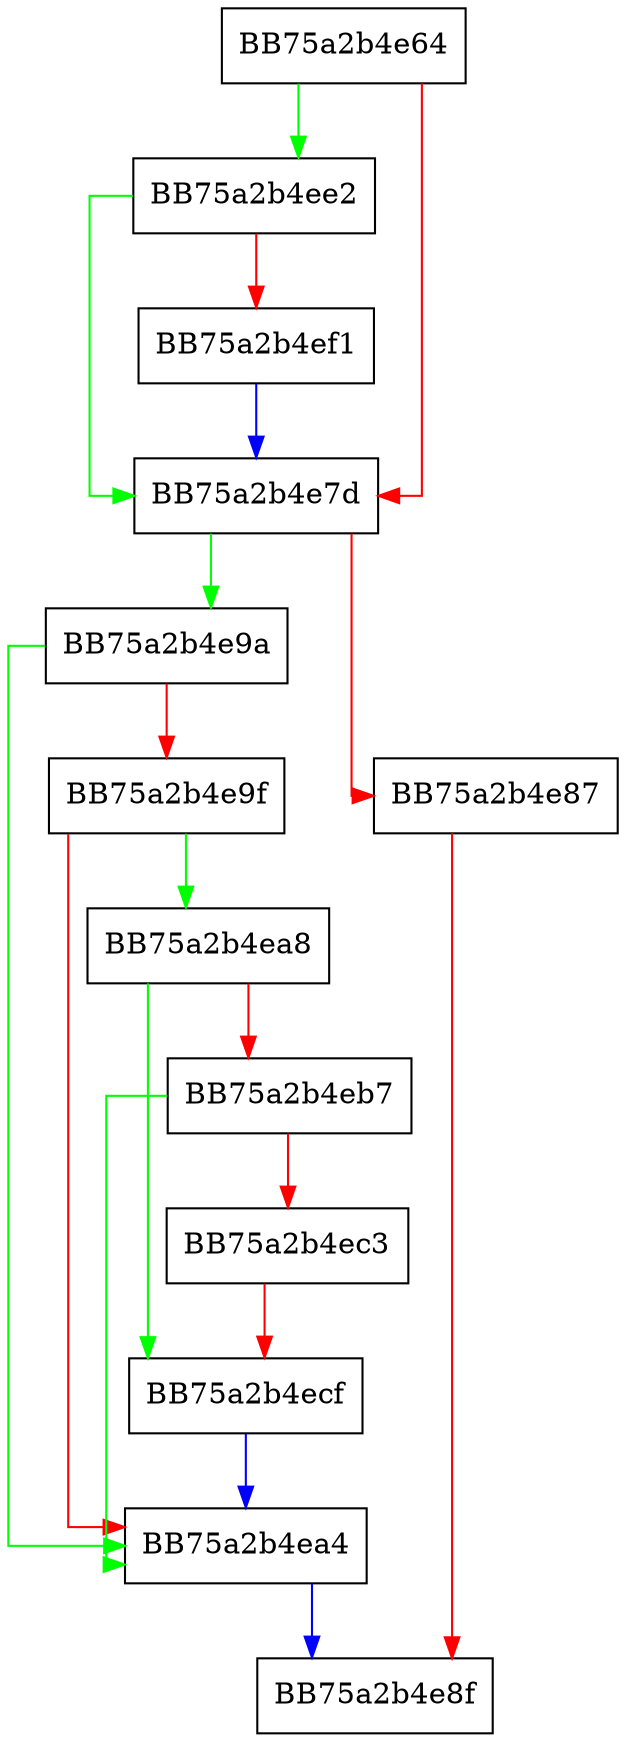 digraph ecParseChar {
  node [shape="box"];
  graph [splines=ortho];
  BB75a2b4e64 -> BB75a2b4ee2 [color="green"];
  BB75a2b4e64 -> BB75a2b4e7d [color="red"];
  BB75a2b4e7d -> BB75a2b4e9a [color="green"];
  BB75a2b4e7d -> BB75a2b4e87 [color="red"];
  BB75a2b4e87 -> BB75a2b4e8f [color="red"];
  BB75a2b4e9a -> BB75a2b4ea4 [color="green"];
  BB75a2b4e9a -> BB75a2b4e9f [color="red"];
  BB75a2b4e9f -> BB75a2b4ea8 [color="green"];
  BB75a2b4e9f -> BB75a2b4ea4 [color="red"];
  BB75a2b4ea4 -> BB75a2b4e8f [color="blue"];
  BB75a2b4ea8 -> BB75a2b4ecf [color="green"];
  BB75a2b4ea8 -> BB75a2b4eb7 [color="red"];
  BB75a2b4eb7 -> BB75a2b4ea4 [color="green"];
  BB75a2b4eb7 -> BB75a2b4ec3 [color="red"];
  BB75a2b4ec3 -> BB75a2b4ecf [color="red"];
  BB75a2b4ecf -> BB75a2b4ea4 [color="blue"];
  BB75a2b4ee2 -> BB75a2b4e7d [color="green"];
  BB75a2b4ee2 -> BB75a2b4ef1 [color="red"];
  BB75a2b4ef1 -> BB75a2b4e7d [color="blue"];
}
